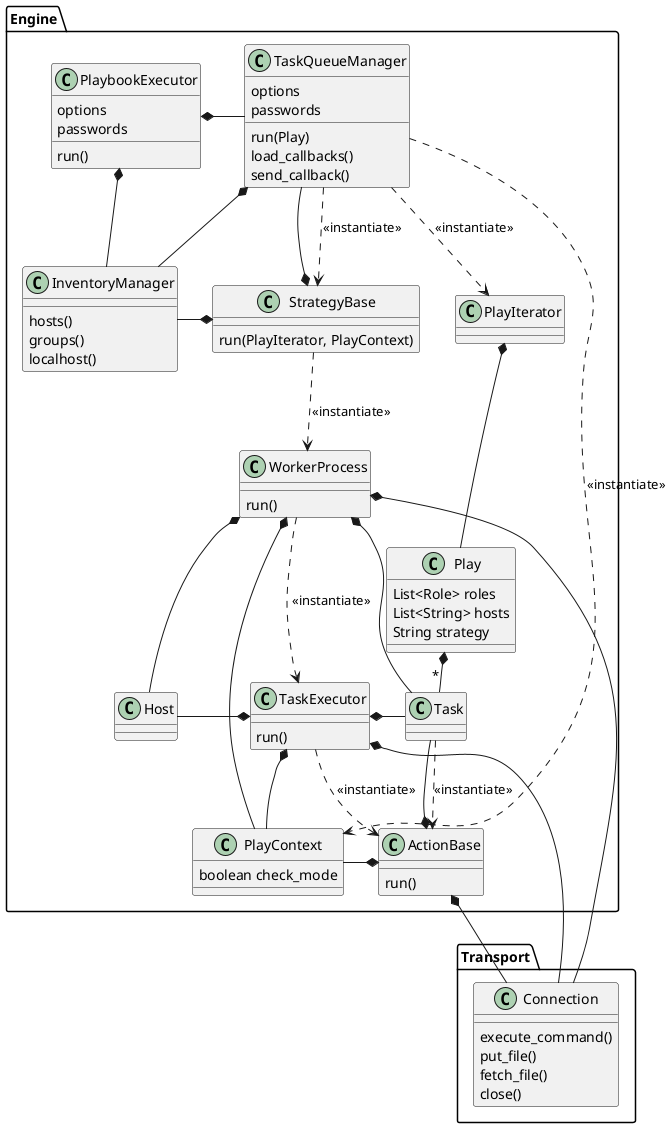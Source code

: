 @startuml

package Transport {
    class Connection
    Connection : execute_command()
    Connection : put_file()
    Connection : fetch_file()
    Connection : close()
}

Package Engine {
    class PlaybookExecutor
    PlaybookExecutor *- InventoryManager
    PlaybookExecutor : options
    PlaybookExecutor : passwords
    PlaybookExecutor : run()
    PlaybookExecutor *- TaskQueueManager

    class StrategyBase
    StrategyBase : run(PlayIterator, PlayContext)
    StrategyBase ..> WorkerProcess : <<instantiate>>
    StrategyBase *- InventoryManager
    StrategyBase *-- TaskQueueManager

    class InventoryManager
    InventoryManager : hosts()
    InventoryManager : groups()
    InventoryManager : localhost()

    class TaskQueueManager
    TaskQueueManager : options
    TaskQueueManager : passwords
    TaskQueueManager : run(Play)
    TaskQueueManager : load_callbacks()
    TaskQueueManager : send_callback()
    TaskQueueManager ..> StrategyBase : <<instantiate>>
    TaskQueueManager ..> PlayIterator : <<instantiate>>
    TaskQueueManager ..> PlayContext : <<instantiate>>
    TaskQueueManager *-- InventoryManager

    class Host

    class Play
    Play : List<Role> roles
    Play : List<String> hosts
    Play *- "*" Task
    Play : String strategy

    class PlayContext
    PlayContext : boolean check_mode

    class Task
    Task ..> ActionBase : <<instantiate>>

    class ActionBase
    ActionBase *-- Task
    ActionBase *- PlayContext
    ActionBase *- Connection
    ActionBase : run()


    class TaskExecutor
    TaskExecutor : run()
    TaskExecutor *- Host
    TaskExecutor *- Task
    TaskExecutor *-- PlayContext
    TaskExecutor *--- Connection
    TaskExecutor ..> ActionBase : <<instantiate>>
'    TaskExecutor *-- "*" TaskResult

    class PlayIterator
    PlayIterator *-- Play

    class WorkerProcess
    WorkerProcess : run()
    WorkerProcess *- Host
    WorkerProcess *-- Task
    WorkerProcess *-- PlayContext
    WorkerProcess *-- Connection
'    WorkerProcess *-- "*" TaskResult
    WorkerProcess ..> TaskExecutor : <<instantiate>>

'    class TaskResult
'    TaskResult *- Host
'    TaskResult *- Task
}

@enduml
